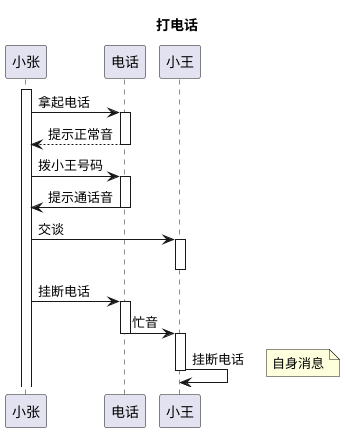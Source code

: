 进入和发出消息

@startuml
title 打电话

activate 小张
小张 -> 电话: 拿起电话
activate 电话
电话 --> 小张: 提示正常音
deactivate 电话


小张 -> 电话: 拨小王号码
activate 电话
小张 <- 电话: 提示通话音
deactivate 电话


小张 -> 小王: 交谈
activate 小王
deactivate 小王

小张 -> 电话: 挂断电话
activate 电话
电话 -> 小王: 忙音
deactivate 电话

activate 小王
小王 -> 小王: 挂断电话
note right: 自身消息
deactivate 小王

@enduml